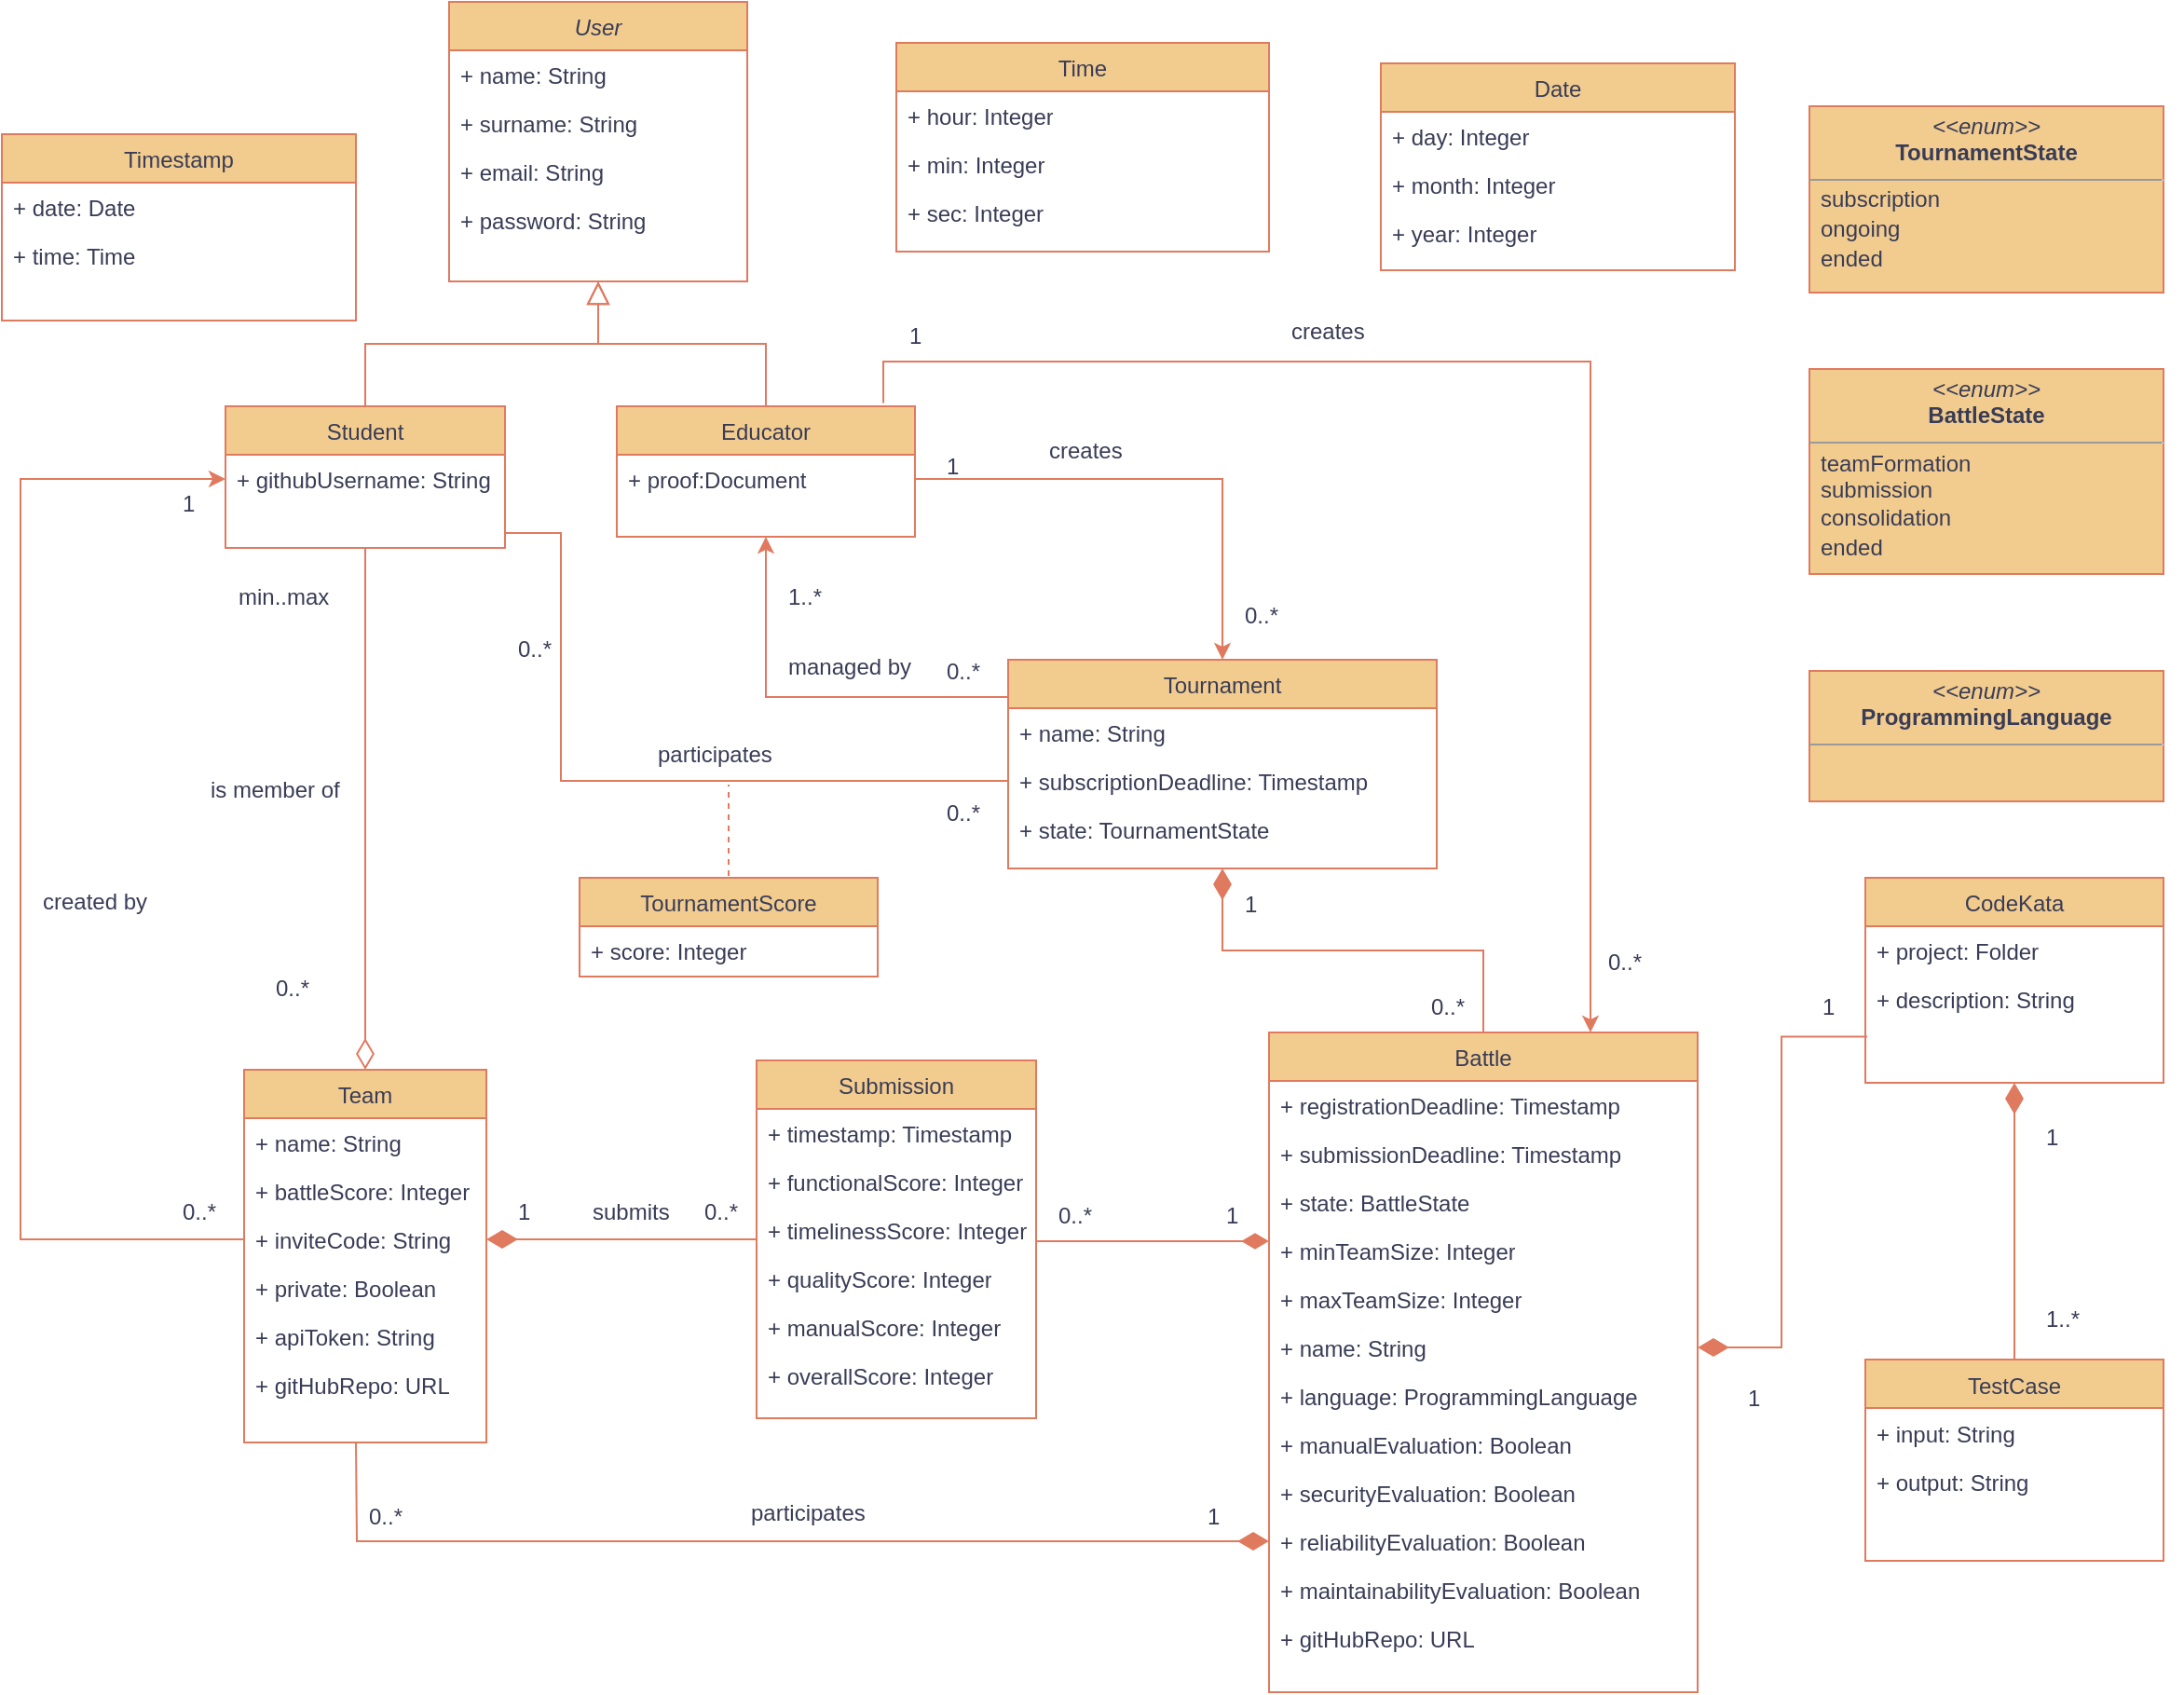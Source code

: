 <mxfile version="22.0.3" type="device">
  <diagram id="C5RBs43oDa-KdzZeNtuy" name="Page-1">
    <mxGraphModel dx="1248" dy="670" grid="1" gridSize="10" guides="1" tooltips="1" connect="1" arrows="1" fold="1" page="1" pageScale="1" pageWidth="1654" pageHeight="2336" background="#ffffff" math="0" shadow="0">
      <root>
        <mxCell id="WIyWlLk6GJQsqaUBKTNV-0" />
        <mxCell id="WIyWlLk6GJQsqaUBKTNV-1" parent="WIyWlLk6GJQsqaUBKTNV-0" />
        <mxCell id="zkfFHV4jXpPFQw0GAbJ--0" value="User" style="swimlane;fontStyle=2;align=center;verticalAlign=top;childLayout=stackLayout;horizontal=1;startSize=26;horizontalStack=0;resizeParent=1;resizeLast=0;collapsible=1;marginBottom=0;rounded=0;shadow=0;strokeWidth=1;labelBackgroundColor=none;whiteSpace=wrap;fillColor=#F2CC8F;strokeColor=#E07A5F;fontColor=#393C56;" parent="WIyWlLk6GJQsqaUBKTNV-1" vertex="1">
          <mxGeometry x="370" y="367" width="160" height="150" as="geometry">
            <mxRectangle x="230" y="140" width="160" height="26" as="alternateBounds" />
          </mxGeometry>
        </mxCell>
        <mxCell id="zkfFHV4jXpPFQw0GAbJ--1" value="+ name: String" style="text;align=left;verticalAlign=top;spacingLeft=4;spacingRight=4;overflow=hidden;rotatable=0;points=[[0,0.5],[1,0.5]];portConstraint=eastwest;labelBackgroundColor=none;rounded=0;whiteSpace=wrap;fontColor=#393C56;" parent="zkfFHV4jXpPFQw0GAbJ--0" vertex="1">
          <mxGeometry y="26" width="160" height="26" as="geometry" />
        </mxCell>
        <mxCell id="GT1y8jVVk9FlQRfYtNGN-99" value="+ surname: String&#xa;" style="text;align=left;verticalAlign=top;spacingLeft=4;spacingRight=4;overflow=hidden;rotatable=0;points=[[0,0.5],[1,0.5]];portConstraint=eastwest;rounded=0;shadow=0;html=0;labelBackgroundColor=none;whiteSpace=wrap;fontColor=#393C56;" parent="zkfFHV4jXpPFQw0GAbJ--0" vertex="1">
          <mxGeometry y="52" width="160" height="26" as="geometry" />
        </mxCell>
        <mxCell id="zkfFHV4jXpPFQw0GAbJ--3" value="+ email: String&#xa;" style="text;align=left;verticalAlign=top;spacingLeft=4;spacingRight=4;overflow=hidden;rotatable=0;points=[[0,0.5],[1,0.5]];portConstraint=eastwest;rounded=0;shadow=0;html=0;labelBackgroundColor=none;whiteSpace=wrap;fontColor=#393C56;" parent="zkfFHV4jXpPFQw0GAbJ--0" vertex="1">
          <mxGeometry y="78" width="160" height="26" as="geometry" />
        </mxCell>
        <mxCell id="GT1y8jVVk9FlQRfYtNGN-100" value="+ password: String&#xa;" style="text;align=left;verticalAlign=top;spacingLeft=4;spacingRight=4;overflow=hidden;rotatable=0;points=[[0,0.5],[1,0.5]];portConstraint=eastwest;rounded=0;shadow=0;html=0;labelBackgroundColor=none;whiteSpace=wrap;fontColor=#393C56;" parent="zkfFHV4jXpPFQw0GAbJ--0" vertex="1">
          <mxGeometry y="104" width="160" height="26" as="geometry" />
        </mxCell>
        <mxCell id="zkfFHV4jXpPFQw0GAbJ--6" value="Student" style="swimlane;fontStyle=0;align=center;verticalAlign=top;childLayout=stackLayout;horizontal=1;startSize=26;horizontalStack=0;resizeParent=1;resizeLast=0;collapsible=1;marginBottom=0;rounded=0;shadow=0;strokeWidth=1;labelBackgroundColor=none;whiteSpace=wrap;fillColor=#F2CC8F;strokeColor=#E07A5F;fontColor=#393C56;" parent="WIyWlLk6GJQsqaUBKTNV-1" vertex="1">
          <mxGeometry x="250" y="584" width="150" height="76" as="geometry">
            <mxRectangle x="130" y="380" width="160" height="26" as="alternateBounds" />
          </mxGeometry>
        </mxCell>
        <mxCell id="GT1y8jVVk9FlQRfYtNGN-57" value="+ githubUsername: String" style="text;align=left;verticalAlign=top;spacingLeft=4;spacingRight=4;overflow=hidden;rotatable=0;points=[[0,0.5],[1,0.5]];portConstraint=eastwest;labelBackgroundColor=none;rounded=0;whiteSpace=wrap;fontColor=#393C56;" parent="zkfFHV4jXpPFQw0GAbJ--6" vertex="1">
          <mxGeometry y="26" width="150" height="26" as="geometry" />
        </mxCell>
        <mxCell id="zkfFHV4jXpPFQw0GAbJ--12" value="" style="endArrow=block;endSize=10;endFill=0;shadow=0;strokeWidth=1;rounded=0;edgeStyle=elbowEdgeStyle;elbow=vertical;labelBackgroundColor=none;fontColor=default;strokeColor=#E07A5F;" parent="WIyWlLk6GJQsqaUBKTNV-1" source="zkfFHV4jXpPFQw0GAbJ--6" target="zkfFHV4jXpPFQw0GAbJ--0" edge="1">
          <mxGeometry width="160" relative="1" as="geometry">
            <mxPoint x="330" y="423" as="sourcePoint" />
            <mxPoint x="330" y="423" as="targetPoint" />
          </mxGeometry>
        </mxCell>
        <mxCell id="zkfFHV4jXpPFQw0GAbJ--13" value="Educator" style="swimlane;fontStyle=0;align=center;verticalAlign=top;childLayout=stackLayout;horizontal=1;startSize=26;horizontalStack=0;resizeParent=1;resizeLast=0;collapsible=1;marginBottom=0;rounded=0;shadow=0;strokeWidth=1;labelBackgroundColor=none;whiteSpace=wrap;fillColor=#F2CC8F;strokeColor=#E07A5F;fontColor=#393C56;" parent="WIyWlLk6GJQsqaUBKTNV-1" vertex="1">
          <mxGeometry x="460" y="584" width="160" height="70" as="geometry">
            <mxRectangle x="340" y="380" width="170" height="26" as="alternateBounds" />
          </mxGeometry>
        </mxCell>
        <mxCell id="GT1y8jVVk9FlQRfYtNGN-120" value="+ proof:Document" style="text;align=left;verticalAlign=top;spacingLeft=4;spacingRight=4;overflow=hidden;rotatable=0;points=[[0,0.5],[1,0.5]];portConstraint=eastwest;labelBackgroundColor=none;rounded=0;whiteSpace=wrap;fontColor=#393C56;" parent="zkfFHV4jXpPFQw0GAbJ--13" vertex="1">
          <mxGeometry y="26" width="160" height="26" as="geometry" />
        </mxCell>
        <mxCell id="zkfFHV4jXpPFQw0GAbJ--16" value="" style="endArrow=block;endSize=10;endFill=0;shadow=0;strokeWidth=1;rounded=0;edgeStyle=elbowEdgeStyle;elbow=vertical;labelBackgroundColor=none;fontColor=default;strokeColor=#E07A5F;" parent="WIyWlLk6GJQsqaUBKTNV-1" source="zkfFHV4jXpPFQw0GAbJ--13" target="zkfFHV4jXpPFQw0GAbJ--0" edge="1">
          <mxGeometry width="160" relative="1" as="geometry">
            <mxPoint x="340" y="593" as="sourcePoint" />
            <mxPoint x="440" y="491" as="targetPoint" />
          </mxGeometry>
        </mxCell>
        <mxCell id="GT1y8jVVk9FlQRfYtNGN-1" value="Timestamp&#xa;" style="swimlane;fontStyle=0;align=center;verticalAlign=top;childLayout=stackLayout;horizontal=1;startSize=26;horizontalStack=0;resizeParent=1;resizeLast=0;collapsible=1;marginBottom=0;rounded=0;shadow=0;strokeWidth=1;labelBackgroundColor=none;whiteSpace=wrap;fillColor=#F2CC8F;strokeColor=#E07A5F;fontColor=#393C56;" parent="WIyWlLk6GJQsqaUBKTNV-1" vertex="1">
          <mxGeometry x="130" y="438" width="190" height="100" as="geometry">
            <mxRectangle x="550" y="140" width="160" height="26" as="alternateBounds" />
          </mxGeometry>
        </mxCell>
        <mxCell id="GT1y8jVVk9FlQRfYtNGN-2" value="+ date: Date" style="text;align=left;verticalAlign=top;spacingLeft=4;spacingRight=4;overflow=hidden;rotatable=0;points=[[0,0.5],[1,0.5]];portConstraint=eastwest;labelBackgroundColor=none;rounded=0;whiteSpace=wrap;fontColor=#393C56;" parent="GT1y8jVVk9FlQRfYtNGN-1" vertex="1">
          <mxGeometry y="26" width="190" height="26" as="geometry" />
        </mxCell>
        <mxCell id="GT1y8jVVk9FlQRfYtNGN-6" value="+ time: Time" style="text;align=left;verticalAlign=top;spacingLeft=4;spacingRight=4;overflow=hidden;rotatable=0;points=[[0,0.5],[1,0.5]];portConstraint=eastwest;rounded=0;shadow=0;html=0;labelBackgroundColor=none;whiteSpace=wrap;fontColor=#393C56;" parent="GT1y8jVVk9FlQRfYtNGN-1" vertex="1">
          <mxGeometry y="52" width="190" height="26" as="geometry" />
        </mxCell>
        <mxCell id="GT1y8jVVk9FlQRfYtNGN-11" value="Tournament" style="swimlane;fontStyle=0;align=center;verticalAlign=top;childLayout=stackLayout;horizontal=1;startSize=26;horizontalStack=0;resizeParent=1;resizeLast=0;collapsible=1;marginBottom=0;rounded=0;shadow=0;strokeWidth=1;labelBackgroundColor=none;whiteSpace=wrap;fillColor=#F2CC8F;strokeColor=#E07A5F;fontColor=#393C56;" parent="WIyWlLk6GJQsqaUBKTNV-1" vertex="1">
          <mxGeometry x="670" y="720" width="230" height="112" as="geometry">
            <mxRectangle x="550" y="140" width="160" height="26" as="alternateBounds" />
          </mxGeometry>
        </mxCell>
        <mxCell id="GT1y8jVVk9FlQRfYtNGN-13" value="+ name: String" style="text;align=left;verticalAlign=top;spacingLeft=4;spacingRight=4;overflow=hidden;rotatable=0;points=[[0,0.5],[1,0.5]];portConstraint=eastwest;rounded=0;shadow=0;html=0;labelBackgroundColor=none;whiteSpace=wrap;fontColor=#393C56;" parent="GT1y8jVVk9FlQRfYtNGN-11" vertex="1">
          <mxGeometry y="26" width="230" height="26" as="geometry" />
        </mxCell>
        <mxCell id="GT1y8jVVk9FlQRfYtNGN-12" value="+ subscriptionDeadline: Timestamp&#xa;" style="text;align=left;verticalAlign=top;spacingLeft=4;spacingRight=4;overflow=hidden;rotatable=0;points=[[0,0.5],[1,0.5]];portConstraint=eastwest;labelBackgroundColor=none;rounded=0;whiteSpace=wrap;fontColor=#393C56;" parent="GT1y8jVVk9FlQRfYtNGN-11" vertex="1">
          <mxGeometry y="52" width="230" height="26" as="geometry" />
        </mxCell>
        <mxCell id="GT1y8jVVk9FlQRfYtNGN-103" value="+ state: TournamentState" style="text;align=left;verticalAlign=top;spacingLeft=4;spacingRight=4;overflow=hidden;rotatable=0;points=[[0,0.5],[1,0.5]];portConstraint=eastwest;rounded=0;shadow=0;html=0;labelBackgroundColor=none;whiteSpace=wrap;fontColor=#393C56;" parent="GT1y8jVVk9FlQRfYtNGN-11" vertex="1">
          <mxGeometry y="78" width="230" height="26" as="geometry" />
        </mxCell>
        <mxCell id="GT1y8jVVk9FlQRfYtNGN-31" value="&lt;p style=&quot;margin:0px;margin-top:4px;text-align:center;&quot;&gt;&lt;i&gt;&amp;lt;&amp;lt;enum&amp;gt;&amp;gt;&lt;/i&gt;&lt;br&gt;&lt;b&gt;TournamentState&lt;/b&gt;&lt;/p&gt;&lt;hr size=&quot;1&quot;&gt;&lt;p style=&quot;margin:0px;margin-left:4px;&quot;&gt;&lt;br&gt;&lt;/p&gt;" style="verticalAlign=top;align=left;overflow=fill;fontSize=12;fontFamily=Helvetica;html=1;whiteSpace=wrap;labelBackgroundColor=none;rounded=0;fillColor=#F2CC8F;strokeColor=#E07A5F;fontColor=#393C56;" parent="WIyWlLk6GJQsqaUBKTNV-1" vertex="1">
          <mxGeometry x="1100" y="423" width="190" height="100" as="geometry" />
        </mxCell>
        <mxCell id="GT1y8jVVk9FlQRfYtNGN-33" value="Battle" style="swimlane;fontStyle=0;align=center;verticalAlign=top;childLayout=stackLayout;horizontal=1;startSize=26;horizontalStack=0;resizeParent=1;resizeLast=0;collapsible=1;marginBottom=0;rounded=0;shadow=0;strokeWidth=1;labelBackgroundColor=none;whiteSpace=wrap;fillColor=#F2CC8F;strokeColor=#E07A5F;fontColor=#393C56;" parent="WIyWlLk6GJQsqaUBKTNV-1" vertex="1">
          <mxGeometry x="810" y="920" width="230" height="354" as="geometry">
            <mxRectangle x="550" y="140" width="160" height="26" as="alternateBounds" />
          </mxGeometry>
        </mxCell>
        <mxCell id="GT1y8jVVk9FlQRfYtNGN-34" value="+ registrationDeadline: Timestamp&#xa;" style="text;align=left;verticalAlign=top;spacingLeft=4;spacingRight=4;overflow=hidden;rotatable=0;points=[[0,0.5],[1,0.5]];portConstraint=eastwest;labelBackgroundColor=none;rounded=0;whiteSpace=wrap;fontColor=#393C56;" parent="GT1y8jVVk9FlQRfYtNGN-33" vertex="1">
          <mxGeometry y="26" width="230" height="26" as="geometry" />
        </mxCell>
        <mxCell id="GT1y8jVVk9FlQRfYtNGN-40" value="+ submissionDeadline: Timestamp&#xa;" style="text;align=left;verticalAlign=top;spacingLeft=4;spacingRight=4;overflow=hidden;rotatable=0;points=[[0,0.5],[1,0.5]];portConstraint=eastwest;labelBackgroundColor=none;rounded=0;whiteSpace=wrap;fontColor=#393C56;" parent="GT1y8jVVk9FlQRfYtNGN-33" vertex="1">
          <mxGeometry y="52" width="230" height="26" as="geometry" />
        </mxCell>
        <mxCell id="GT1y8jVVk9FlQRfYtNGN-102" value="+ state: BattleState" style="text;align=left;verticalAlign=top;spacingLeft=4;spacingRight=4;overflow=hidden;rotatable=0;points=[[0,0.5],[1,0.5]];portConstraint=eastwest;rounded=0;shadow=0;html=0;labelBackgroundColor=none;whiteSpace=wrap;fontColor=#393C56;" parent="GT1y8jVVk9FlQRfYtNGN-33" vertex="1">
          <mxGeometry y="78" width="230" height="26" as="geometry" />
        </mxCell>
        <mxCell id="GT1y8jVVk9FlQRfYtNGN-35" value="+ minTeamSize: Integer&#xa;" style="text;align=left;verticalAlign=top;spacingLeft=4;spacingRight=4;overflow=hidden;rotatable=0;points=[[0,0.5],[1,0.5]];portConstraint=eastwest;rounded=0;shadow=0;html=0;labelBackgroundColor=none;whiteSpace=wrap;fontColor=#393C56;" parent="GT1y8jVVk9FlQRfYtNGN-33" vertex="1">
          <mxGeometry y="104" width="230" height="26" as="geometry" />
        </mxCell>
        <mxCell id="GT1y8jVVk9FlQRfYtNGN-42" value="+ maxTeamSize: Integer" style="text;align=left;verticalAlign=top;spacingLeft=4;spacingRight=4;overflow=hidden;rotatable=0;points=[[0,0.5],[1,0.5]];portConstraint=eastwest;rounded=0;shadow=0;html=0;labelBackgroundColor=none;whiteSpace=wrap;fontColor=#393C56;" parent="GT1y8jVVk9FlQRfYtNGN-33" vertex="1">
          <mxGeometry y="130" width="230" height="26" as="geometry" />
        </mxCell>
        <mxCell id="GT1y8jVVk9FlQRfYtNGN-43" value="+ name: String" style="text;align=left;verticalAlign=top;spacingLeft=4;spacingRight=4;overflow=hidden;rotatable=0;points=[[0,0.5],[1,0.5]];portConstraint=eastwest;rounded=0;shadow=0;html=0;labelBackgroundColor=none;whiteSpace=wrap;fontColor=#393C56;" parent="GT1y8jVVk9FlQRfYtNGN-33" vertex="1">
          <mxGeometry y="156" width="230" height="26" as="geometry" />
        </mxCell>
        <mxCell id="GT1y8jVVk9FlQRfYtNGN-101" value="+ language: ProgrammingLanguage" style="text;align=left;verticalAlign=top;spacingLeft=4;spacingRight=4;overflow=hidden;rotatable=0;points=[[0,0.5],[1,0.5]];portConstraint=eastwest;rounded=0;shadow=0;html=0;labelBackgroundColor=none;whiteSpace=wrap;fontColor=#393C56;" parent="GT1y8jVVk9FlQRfYtNGN-33" vertex="1">
          <mxGeometry y="182" width="230" height="26" as="geometry" />
        </mxCell>
        <mxCell id="GT1y8jVVk9FlQRfYtNGN-88" value="+ manualEvaluation: Boolean" style="text;align=left;verticalAlign=top;spacingLeft=4;spacingRight=4;overflow=hidden;rotatable=0;points=[[0,0.5],[1,0.5]];portConstraint=eastwest;rounded=0;shadow=0;html=0;labelBackgroundColor=none;whiteSpace=wrap;fontColor=#393C56;" parent="GT1y8jVVk9FlQRfYtNGN-33" vertex="1">
          <mxGeometry y="208" width="230" height="26" as="geometry" />
        </mxCell>
        <mxCell id="GT1y8jVVk9FlQRfYtNGN-89" value="+ securityEvaluation: Boolean" style="text;align=left;verticalAlign=top;spacingLeft=4;spacingRight=4;overflow=hidden;rotatable=0;points=[[0,0.5],[1,0.5]];portConstraint=eastwest;rounded=0;shadow=0;html=0;labelBackgroundColor=none;whiteSpace=wrap;fontColor=#393C56;" parent="GT1y8jVVk9FlQRfYtNGN-33" vertex="1">
          <mxGeometry y="234" width="230" height="26" as="geometry" />
        </mxCell>
        <mxCell id="GT1y8jVVk9FlQRfYtNGN-90" value="+ reliabilityEvaluation: Boolean" style="text;align=left;verticalAlign=top;spacingLeft=4;spacingRight=4;overflow=hidden;rotatable=0;points=[[0,0.5],[1,0.5]];portConstraint=eastwest;rounded=0;shadow=0;html=0;labelBackgroundColor=none;whiteSpace=wrap;fontColor=#393C56;" parent="GT1y8jVVk9FlQRfYtNGN-33" vertex="1">
          <mxGeometry y="260" width="230" height="26" as="geometry" />
        </mxCell>
        <mxCell id="GT1y8jVVk9FlQRfYtNGN-91" value="+ maintainabilityEvaluation: Boolean" style="text;align=left;verticalAlign=top;spacingLeft=4;spacingRight=4;overflow=hidden;rotatable=0;points=[[0,0.5],[1,0.5]];portConstraint=eastwest;rounded=0;shadow=0;html=0;labelBackgroundColor=none;whiteSpace=wrap;fontColor=#393C56;" parent="GT1y8jVVk9FlQRfYtNGN-33" vertex="1">
          <mxGeometry y="286" width="230" height="26" as="geometry" />
        </mxCell>
        <mxCell id="GT1y8jVVk9FlQRfYtNGN-145" value="+ gitHubRepo: URL" style="text;align=left;verticalAlign=top;spacingLeft=4;spacingRight=4;overflow=hidden;rotatable=0;points=[[0,0.5],[1,0.5]];portConstraint=eastwest;rounded=0;shadow=0;html=0;labelBackgroundColor=none;whiteSpace=wrap;fontColor=#393C56;" parent="GT1y8jVVk9FlQRfYtNGN-33" vertex="1">
          <mxGeometry y="312" width="230" height="26" as="geometry" />
        </mxCell>
        <mxCell id="GT1y8jVVk9FlQRfYtNGN-38" value="&lt;p style=&quot;margin:0px;margin-top:4px;text-align:center;&quot;&gt;&lt;i&gt;&amp;lt;&amp;lt;enum&amp;gt;&amp;gt;&lt;/i&gt;&lt;br&gt;&lt;b&gt;BattleState&lt;/b&gt;&lt;/p&gt;&lt;hr size=&quot;1&quot;&gt;&lt;p style=&quot;margin:0px;margin-left:4px;&quot;&gt;&lt;br&gt;&lt;/p&gt;" style="verticalAlign=top;align=left;overflow=fill;fontSize=12;fontFamily=Helvetica;html=1;whiteSpace=wrap;labelBackgroundColor=none;rounded=0;fillColor=#F2CC8F;strokeColor=#E07A5F;fontColor=#393C56;" parent="WIyWlLk6GJQsqaUBKTNV-1" vertex="1">
          <mxGeometry x="1100" y="564" width="190" height="110" as="geometry" />
        </mxCell>
        <mxCell id="GT1y8jVVk9FlQRfYtNGN-44" value="" style="endArrow=diamondThin;html=1;rounded=0;entryX=0.5;entryY=1;entryDx=0;entryDy=0;exitX=0.5;exitY=0;exitDx=0;exitDy=0;endFill=1;strokeWidth=1;endSize=14;labelBackgroundColor=none;fontColor=default;edgeStyle=orthogonalEdgeStyle;strokeColor=#E07A5F;" parent="WIyWlLk6GJQsqaUBKTNV-1" source="GT1y8jVVk9FlQRfYtNGN-33" target="GT1y8jVVk9FlQRfYtNGN-11" edge="1">
          <mxGeometry width="50" height="50" relative="1" as="geometry">
            <mxPoint x="890" y="920" as="sourcePoint" />
            <mxPoint x="940" y="870" as="targetPoint" />
          </mxGeometry>
        </mxCell>
        <mxCell id="GT1y8jVVk9FlQRfYtNGN-47" value="" style="endArrow=classic;html=1;rounded=0;exitX=1;exitY=0.5;exitDx=0;exitDy=0;entryX=0.5;entryY=0;entryDx=0;entryDy=0;edgeStyle=orthogonalEdgeStyle;labelBackgroundColor=none;fontColor=default;strokeColor=#E07A5F;" parent="WIyWlLk6GJQsqaUBKTNV-1" source="GT1y8jVVk9FlQRfYtNGN-120" target="GT1y8jVVk9FlQRfYtNGN-11" edge="1">
          <mxGeometry width="50" height="50" relative="1" as="geometry">
            <mxPoint x="620" y="619" as="sourcePoint" />
            <mxPoint x="840" y="600" as="targetPoint" />
          </mxGeometry>
        </mxCell>
        <mxCell id="GT1y8jVVk9FlQRfYtNGN-49" value="" style="endArrow=classic;html=1;rounded=0;entryX=0.5;entryY=1;entryDx=0;entryDy=0;edgeStyle=orthogonalEdgeStyle;labelBackgroundColor=none;fontColor=default;strokeColor=#E07A5F;" parent="WIyWlLk6GJQsqaUBKTNV-1" target="zkfFHV4jXpPFQw0GAbJ--13" edge="1">
          <mxGeometry width="50" height="50" relative="1" as="geometry">
            <mxPoint x="670" y="740" as="sourcePoint" />
            <mxPoint x="840" y="680" as="targetPoint" />
            <Array as="points">
              <mxPoint x="669" y="740" />
              <mxPoint x="540" y="740" />
            </Array>
          </mxGeometry>
        </mxCell>
        <mxCell id="GT1y8jVVk9FlQRfYtNGN-52" value="" style="endArrow=classic;html=1;rounded=0;exitX=0.894;exitY=-0.025;exitDx=0;exitDy=0;entryX=0.75;entryY=0;entryDx=0;entryDy=0;edgeStyle=orthogonalEdgeStyle;labelBackgroundColor=none;fontColor=default;exitPerimeter=0;strokeColor=#E07A5F;" parent="WIyWlLk6GJQsqaUBKTNV-1" source="zkfFHV4jXpPFQw0GAbJ--13" target="GT1y8jVVk9FlQRfYtNGN-33" edge="1">
          <mxGeometry width="50" height="50" relative="1" as="geometry">
            <mxPoint x="720" y="580" as="sourcePoint" />
            <mxPoint x="890" y="915" as="targetPoint" />
            <Array as="points">
              <mxPoint x="603" y="560" />
              <mxPoint x="983" y="560" />
            </Array>
          </mxGeometry>
        </mxCell>
        <mxCell id="GT1y8jVVk9FlQRfYtNGN-56" value="Team" style="swimlane;fontStyle=0;align=center;verticalAlign=top;childLayout=stackLayout;horizontal=1;startSize=26;horizontalStack=0;resizeParent=1;resizeLast=0;collapsible=1;marginBottom=0;rounded=0;shadow=0;strokeWidth=1;labelBackgroundColor=none;whiteSpace=wrap;fillColor=#F2CC8F;strokeColor=#E07A5F;fontColor=#393C56;" parent="WIyWlLk6GJQsqaUBKTNV-1" vertex="1">
          <mxGeometry x="260" y="940" width="130" height="200" as="geometry">
            <mxRectangle x="130" y="380" width="160" height="26" as="alternateBounds" />
          </mxGeometry>
        </mxCell>
        <mxCell id="GT1y8jVVk9FlQRfYtNGN-121" value="+ name: String&#xa;" style="text;align=left;verticalAlign=top;spacingLeft=4;spacingRight=4;overflow=hidden;rotatable=0;points=[[0,0.5],[1,0.5]];portConstraint=eastwest;labelBackgroundColor=none;rounded=0;whiteSpace=wrap;fontColor=#393C56;" parent="GT1y8jVVk9FlQRfYtNGN-56" vertex="1">
          <mxGeometry y="26" width="130" height="26" as="geometry" />
        </mxCell>
        <mxCell id="GT1y8jVVk9FlQRfYtNGN-66" value="+ battleScore: Integer&#xa;" style="text;align=left;verticalAlign=top;spacingLeft=4;spacingRight=4;overflow=hidden;rotatable=0;points=[[0,0.5],[1,0.5]];portConstraint=eastwest;labelBackgroundColor=none;rounded=0;whiteSpace=wrap;fontColor=#393C56;" parent="GT1y8jVVk9FlQRfYtNGN-56" vertex="1">
          <mxGeometry y="52" width="130" height="26" as="geometry" />
        </mxCell>
        <mxCell id="GT1y8jVVk9FlQRfYtNGN-77" value="+ inviteCode: String&#xa;" style="text;align=left;verticalAlign=top;spacingLeft=4;spacingRight=4;overflow=hidden;rotatable=0;points=[[0,0.5],[1,0.5]];portConstraint=eastwest;labelBackgroundColor=none;rounded=0;whiteSpace=wrap;fontColor=#393C56;" parent="GT1y8jVVk9FlQRfYtNGN-56" vertex="1">
          <mxGeometry y="78" width="130" height="26" as="geometry" />
        </mxCell>
        <mxCell id="GT1y8jVVk9FlQRfYtNGN-119" value="+ private: Boolean&#xa;" style="text;align=left;verticalAlign=top;spacingLeft=4;spacingRight=4;overflow=hidden;rotatable=0;points=[[0,0.5],[1,0.5]];portConstraint=eastwest;labelBackgroundColor=none;rounded=0;whiteSpace=wrap;fontColor=#393C56;" parent="GT1y8jVVk9FlQRfYtNGN-56" vertex="1">
          <mxGeometry y="104" width="130" height="26" as="geometry" />
        </mxCell>
        <mxCell id="GT1y8jVVk9FlQRfYtNGN-146" value="+ apiToken: String&#xa;" style="text;align=left;verticalAlign=top;spacingLeft=4;spacingRight=4;overflow=hidden;rotatable=0;points=[[0,0.5],[1,0.5]];portConstraint=eastwest;labelBackgroundColor=none;rounded=0;whiteSpace=wrap;fontColor=#393C56;" parent="GT1y8jVVk9FlQRfYtNGN-56" vertex="1">
          <mxGeometry y="130" width="130" height="26" as="geometry" />
        </mxCell>
        <mxCell id="9OOjFQrGmiCDlHkftcT1-0" value="+ gitHubRepo: URL" style="text;align=left;verticalAlign=top;spacingLeft=4;spacingRight=4;overflow=hidden;rotatable=0;points=[[0,0.5],[1,0.5]];portConstraint=eastwest;rounded=0;shadow=0;html=0;labelBackgroundColor=none;whiteSpace=wrap;fontColor=#393C56;" parent="GT1y8jVVk9FlQRfYtNGN-56" vertex="1">
          <mxGeometry y="156" width="130" height="26" as="geometry" />
        </mxCell>
        <mxCell id="GT1y8jVVk9FlQRfYtNGN-59" value="" style="endArrow=none;html=1;rounded=0;exitX=0.5;exitY=0;exitDx=0;exitDy=0;entryX=0.5;entryY=1;entryDx=0;entryDy=0;endFill=0;startArrow=diamondThin;startFill=0;targetPerimeterSpacing=0;startSize=14;labelBackgroundColor=none;fontColor=default;strokeColor=#E07A5F;" parent="WIyWlLk6GJQsqaUBKTNV-1" source="GT1y8jVVk9FlQRfYtNGN-56" target="zkfFHV4jXpPFQw0GAbJ--6" edge="1">
          <mxGeometry width="50" height="50" relative="1" as="geometry">
            <mxPoint x="700" y="880" as="sourcePoint" />
            <mxPoint x="750" y="830" as="targetPoint" />
          </mxGeometry>
        </mxCell>
        <mxCell id="GT1y8jVVk9FlQRfYtNGN-63" value="" style="endArrow=diamondThin;html=1;rounded=0;entryX=0;entryY=0.5;entryDx=0;entryDy=0;endFill=1;strokeWidth=1;endSize=14;edgeStyle=orthogonalEdgeStyle;labelBackgroundColor=none;fontColor=default;strokeColor=#E07A5F;" parent="WIyWlLk6GJQsqaUBKTNV-1" target="GT1y8jVVk9FlQRfYtNGN-90" edge="1">
          <mxGeometry width="50" height="50" relative="1" as="geometry">
            <mxPoint x="320" y="1140" as="sourcePoint" />
            <mxPoint x="722.76" y="1206.468" as="targetPoint" />
          </mxGeometry>
        </mxCell>
        <mxCell id="GT1y8jVVk9FlQRfYtNGN-68" value="Submission" style="swimlane;fontStyle=0;align=center;verticalAlign=top;childLayout=stackLayout;horizontal=1;startSize=26;horizontalStack=0;resizeParent=1;resizeLast=0;collapsible=1;marginBottom=0;rounded=0;shadow=0;strokeWidth=1;labelBackgroundColor=none;whiteSpace=wrap;fillColor=#F2CC8F;strokeColor=#E07A5F;fontColor=#393C56;" parent="WIyWlLk6GJQsqaUBKTNV-1" vertex="1">
          <mxGeometry x="535" y="935" width="150" height="192" as="geometry">
            <mxRectangle x="130" y="380" width="160" height="26" as="alternateBounds" />
          </mxGeometry>
        </mxCell>
        <mxCell id="GT1y8jVVk9FlQRfYtNGN-96" value="+ timestamp: Timestamp&#xa;&#xa;" style="text;align=left;verticalAlign=top;spacingLeft=4;spacingRight=4;overflow=hidden;rotatable=0;points=[[0,0.5],[1,0.5]];portConstraint=eastwest;labelBackgroundColor=none;rounded=0;whiteSpace=wrap;fontColor=#393C56;" parent="GT1y8jVVk9FlQRfYtNGN-68" vertex="1">
          <mxGeometry y="26" width="150" height="26" as="geometry" />
        </mxCell>
        <mxCell id="GT1y8jVVk9FlQRfYtNGN-92" value="+ functionalScore: Integer&#xa;&#xa;" style="text;align=left;verticalAlign=top;spacingLeft=4;spacingRight=4;overflow=hidden;rotatable=0;points=[[0,0.5],[1,0.5]];portConstraint=eastwest;labelBackgroundColor=none;rounded=0;whiteSpace=wrap;fontColor=#393C56;" parent="GT1y8jVVk9FlQRfYtNGN-68" vertex="1">
          <mxGeometry y="52" width="150" height="26" as="geometry" />
        </mxCell>
        <mxCell id="GT1y8jVVk9FlQRfYtNGN-93" value="+ timelinessScore: Integer&#xa;&#xa;" style="text;align=left;verticalAlign=top;spacingLeft=4;spacingRight=4;overflow=hidden;rotatable=0;points=[[0,0.5],[1,0.5]];portConstraint=eastwest;labelBackgroundColor=none;rounded=0;whiteSpace=wrap;fontColor=#393C56;" parent="GT1y8jVVk9FlQRfYtNGN-68" vertex="1">
          <mxGeometry y="78" width="150" height="26" as="geometry" />
        </mxCell>
        <mxCell id="GT1y8jVVk9FlQRfYtNGN-94" value="+ qualityScore: Integer&#xa;&#xa;" style="text;align=left;verticalAlign=top;spacingLeft=4;spacingRight=4;overflow=hidden;rotatable=0;points=[[0,0.5],[1,0.5]];portConstraint=eastwest;labelBackgroundColor=none;rounded=0;whiteSpace=wrap;fontColor=#393C56;" parent="GT1y8jVVk9FlQRfYtNGN-68" vertex="1">
          <mxGeometry y="104" width="150" height="26" as="geometry" />
        </mxCell>
        <mxCell id="GT1y8jVVk9FlQRfYtNGN-95" value="+ manualScore: Integer&#xa;&#xa;" style="text;align=left;verticalAlign=top;spacingLeft=4;spacingRight=4;overflow=hidden;rotatable=0;points=[[0,0.5],[1,0.5]];portConstraint=eastwest;labelBackgroundColor=none;rounded=0;whiteSpace=wrap;fontColor=#393C56;" parent="GT1y8jVVk9FlQRfYtNGN-68" vertex="1">
          <mxGeometry y="130" width="150" height="26" as="geometry" />
        </mxCell>
        <mxCell id="7MAcOek5LcR8Uj5xpBZH-0" value="+ overallScore: Integer&#xa;&#xa;" style="text;align=left;verticalAlign=top;spacingLeft=4;spacingRight=4;overflow=hidden;rotatable=0;points=[[0,0.5],[1,0.5]];portConstraint=eastwest;labelBackgroundColor=none;rounded=0;whiteSpace=wrap;fontColor=#393C56;" parent="GT1y8jVVk9FlQRfYtNGN-68" vertex="1">
          <mxGeometry y="156" width="150" height="26" as="geometry" />
        </mxCell>
        <mxCell id="GT1y8jVVk9FlQRfYtNGN-72" value="" style="endArrow=none;html=1;rounded=0;exitX=1;exitY=0.5;exitDx=0;exitDy=0;entryX=0;entryY=0.5;entryDx=0;entryDy=0;startArrow=diamondThin;startFill=1;endSize=6;startSize=14;labelBackgroundColor=none;fontColor=default;endFill=0;strokeColor=#E07A5F;" parent="WIyWlLk6GJQsqaUBKTNV-1" source="GT1y8jVVk9FlQRfYtNGN-77" target="GT1y8jVVk9FlQRfYtNGN-68" edge="1">
          <mxGeometry width="50" height="50" relative="1" as="geometry">
            <mxPoint x="660" y="1050" as="sourcePoint" />
            <mxPoint x="710" y="1000" as="targetPoint" />
          </mxGeometry>
        </mxCell>
        <mxCell id="GT1y8jVVk9FlQRfYtNGN-73" value="" style="endArrow=diamondThin;html=1;rounded=0;exitX=1;exitY=0.5;exitDx=0;exitDy=0;labelBackgroundColor=none;fontColor=default;endFill=1;endSize=12;edgeStyle=orthogonalEdgeStyle;strokeColor=#E07A5F;" parent="WIyWlLk6GJQsqaUBKTNV-1" edge="1">
          <mxGeometry width="50" height="50" relative="1" as="geometry">
            <mxPoint x="685" y="1042" as="sourcePoint" />
            <mxPoint x="810" y="1032" as="targetPoint" />
            <Array as="points">
              <mxPoint x="685" y="1032" />
              <mxPoint x="810" y="1032" />
            </Array>
          </mxGeometry>
        </mxCell>
        <mxCell id="GT1y8jVVk9FlQRfYtNGN-75" value="0..*" style="resizable=0;align=left;verticalAlign=bottom;labelBackgroundColor=none;fontSize=12;rounded=0;fillColor=#F2CC8F;strokeColor=#E07A5F;fontColor=#393C56;" parent="WIyWlLk6GJQsqaUBKTNV-1" connectable="0" vertex="1">
          <mxGeometry x="250" y="890" as="geometry">
            <mxPoint x="25" y="15" as="offset" />
          </mxGeometry>
        </mxCell>
        <mxCell id="GT1y8jVVk9FlQRfYtNGN-76" value="min..max" style="resizable=0;align=left;verticalAlign=bottom;labelBackgroundColor=none;fontSize=12;rounded=0;fillColor=#F2CC8F;strokeColor=#E07A5F;fontColor=#393C56;" parent="WIyWlLk6GJQsqaUBKTNV-1" connectable="0" vertex="1">
          <mxGeometry x="230" y="680" as="geometry">
            <mxPoint x="25" y="15" as="offset" />
          </mxGeometry>
        </mxCell>
        <mxCell id="GT1y8jVVk9FlQRfYtNGN-78" value="" style="endArrow=classic;html=1;rounded=0;exitX=0;exitY=0.5;exitDx=0;exitDy=0;edgeStyle=orthogonalEdgeStyle;labelBackgroundColor=none;fontColor=default;entryX=0;entryY=0.5;entryDx=0;entryDy=0;strokeColor=#E07A5F;" parent="WIyWlLk6GJQsqaUBKTNV-1" source="GT1y8jVVk9FlQRfYtNGN-77" target="GT1y8jVVk9FlQRfYtNGN-57" edge="1">
          <mxGeometry width="50" height="50" relative="1" as="geometry">
            <mxPoint x="660" y="930" as="sourcePoint" />
            <mxPoint x="90" y="630" as="targetPoint" />
            <Array as="points">
              <mxPoint x="140" y="1031" />
              <mxPoint x="140" y="623" />
            </Array>
          </mxGeometry>
        </mxCell>
        <mxCell id="GT1y8jVVk9FlQRfYtNGN-79" value="&lt;div style=&quot;text-align: center;&quot;&gt;&lt;span style=&quot;background-color: initial;&quot;&gt;created by&lt;/span&gt;&lt;/div&gt;" style="text;whiteSpace=wrap;html=1;labelBackgroundColor=none;rounded=0;fontColor=#393C56;" parent="WIyWlLk6GJQsqaUBKTNV-1" vertex="1">
          <mxGeometry x="150" y="836" width="80" height="40" as="geometry" />
        </mxCell>
        <mxCell id="GT1y8jVVk9FlQRfYtNGN-81" value="TestCase" style="swimlane;fontStyle=0;align=center;verticalAlign=top;childLayout=stackLayout;horizontal=1;startSize=26;horizontalStack=0;resizeParent=1;resizeLast=0;collapsible=1;marginBottom=0;rounded=0;shadow=0;strokeWidth=1;labelBackgroundColor=none;whiteSpace=wrap;fillColor=#F2CC8F;strokeColor=#E07A5F;fontColor=#393C56;" parent="WIyWlLk6GJQsqaUBKTNV-1" vertex="1">
          <mxGeometry x="1130" y="1095.53" width="160" height="108" as="geometry">
            <mxRectangle x="130" y="380" width="160" height="26" as="alternateBounds" />
          </mxGeometry>
        </mxCell>
        <mxCell id="GT1y8jVVk9FlQRfYtNGN-85" value="+ input: String" style="text;align=left;verticalAlign=top;spacingLeft=4;spacingRight=4;overflow=hidden;rotatable=0;points=[[0,0.5],[1,0.5]];portConstraint=eastwest;rounded=0;shadow=0;html=0;labelBackgroundColor=none;whiteSpace=wrap;fontColor=#393C56;" parent="GT1y8jVVk9FlQRfYtNGN-81" vertex="1">
          <mxGeometry y="26" width="160" height="26" as="geometry" />
        </mxCell>
        <mxCell id="GT1y8jVVk9FlQRfYtNGN-86" value="+ output: String" style="text;align=left;verticalAlign=top;spacingLeft=4;spacingRight=4;overflow=hidden;rotatable=0;points=[[0,0.5],[1,0.5]];portConstraint=eastwest;rounded=0;shadow=0;html=0;labelBackgroundColor=none;whiteSpace=wrap;fontColor=#393C56;" parent="GT1y8jVVk9FlQRfYtNGN-81" vertex="1">
          <mxGeometry y="52" width="160" height="26" as="geometry" />
        </mxCell>
        <mxCell id="GT1y8jVVk9FlQRfYtNGN-82" value="&lt;div style=&quot;text-align: left;&quot;&gt;&lt;br&gt;&lt;/div&gt;" style="text;html=1;align=center;verticalAlign=middle;resizable=0;points=[];autosize=1;strokeColor=none;fillColor=none;labelBackgroundColor=none;rounded=0;fontColor=#393C56;" parent="GT1y8jVVk9FlQRfYtNGN-81" vertex="1">
          <mxGeometry y="78" width="160" height="30" as="geometry" />
        </mxCell>
        <mxCell id="GT1y8jVVk9FlQRfYtNGN-87" value="" style="endArrow=none;html=1;rounded=0;exitX=1;exitY=0.5;exitDx=0;exitDy=0;entryX=0.006;entryY=0.242;entryDx=0;entryDy=0;edgeStyle=orthogonalEdgeStyle;startArrow=diamondThin;startFill=1;startSize=14;labelBackgroundColor=none;fontColor=default;entryPerimeter=0;strokeColor=#E07A5F;" parent="WIyWlLk6GJQsqaUBKTNV-1" source="GT1y8jVVk9FlQRfYtNGN-43" target="GT1y8jVVk9FlQRfYtNGN-108" edge="1">
          <mxGeometry width="50" height="50" relative="1" as="geometry">
            <mxPoint x="660" y="1050" as="sourcePoint" />
            <mxPoint x="710" y="1000" as="targetPoint" />
          </mxGeometry>
        </mxCell>
        <mxCell id="GT1y8jVVk9FlQRfYtNGN-104" value="&lt;p style=&quot;margin:0px;margin-top:4px;text-align:center;&quot;&gt;&lt;i&gt;&amp;lt;&amp;lt;enum&amp;gt;&amp;gt;&lt;/i&gt;&lt;br&gt;&lt;b&gt;ProgrammingLanguage&lt;/b&gt;&lt;/p&gt;&lt;hr size=&quot;1&quot;&gt;&lt;p style=&quot;margin:0px;margin-left:4px;&quot;&gt;&lt;br&gt;&lt;/p&gt;" style="verticalAlign=top;align=left;overflow=fill;fontSize=12;fontFamily=Helvetica;html=1;whiteSpace=wrap;labelBackgroundColor=none;rounded=0;fillColor=#F2CC8F;strokeColor=#E07A5F;fontColor=#393C56;" parent="WIyWlLk6GJQsqaUBKTNV-1" vertex="1">
          <mxGeometry x="1100" y="726" width="190" height="70" as="geometry" />
        </mxCell>
        <mxCell id="GT1y8jVVk9FlQRfYtNGN-105" value="CodeKata" style="swimlane;fontStyle=0;align=center;verticalAlign=top;childLayout=stackLayout;horizontal=1;startSize=26;horizontalStack=0;resizeParent=1;resizeLast=0;collapsible=1;marginBottom=0;rounded=0;shadow=0;strokeWidth=1;labelBackgroundColor=none;whiteSpace=wrap;fillColor=#F2CC8F;strokeColor=#E07A5F;fontColor=#393C56;" parent="WIyWlLk6GJQsqaUBKTNV-1" vertex="1">
          <mxGeometry x="1130" y="837" width="160" height="110" as="geometry">
            <mxRectangle x="130" y="380" width="160" height="26" as="alternateBounds" />
          </mxGeometry>
        </mxCell>
        <mxCell id="GT1y8jVVk9FlQRfYtNGN-97" value="+ project: Folder" style="text;align=left;verticalAlign=top;spacingLeft=4;spacingRight=4;overflow=hidden;rotatable=0;points=[[0,0.5],[1,0.5]];portConstraint=eastwest;rounded=0;shadow=0;html=0;labelBackgroundColor=none;whiteSpace=wrap;fontColor=#393C56;" parent="GT1y8jVVk9FlQRfYtNGN-105" vertex="1">
          <mxGeometry y="26" width="160" height="26" as="geometry" />
        </mxCell>
        <mxCell id="GT1y8jVVk9FlQRfYtNGN-80" value="+ description: String" style="text;align=left;verticalAlign=top;spacingLeft=4;spacingRight=4;overflow=hidden;rotatable=0;points=[[0,0.5],[1,0.5]];portConstraint=eastwest;rounded=0;shadow=0;html=0;labelBackgroundColor=none;whiteSpace=wrap;fontColor=#393C56;" parent="GT1y8jVVk9FlQRfYtNGN-105" vertex="1">
          <mxGeometry y="52" width="160" height="26" as="geometry" />
        </mxCell>
        <mxCell id="GT1y8jVVk9FlQRfYtNGN-108" value="&lt;div style=&quot;text-align: left;&quot;&gt;&lt;br&gt;&lt;/div&gt;" style="text;html=1;align=center;verticalAlign=middle;resizable=0;points=[];autosize=1;strokeColor=none;fillColor=none;labelBackgroundColor=none;rounded=0;fontColor=#393C56;" parent="GT1y8jVVk9FlQRfYtNGN-105" vertex="1">
          <mxGeometry y="78" width="160" height="30" as="geometry" />
        </mxCell>
        <mxCell id="GT1y8jVVk9FlQRfYtNGN-110" value="" style="endArrow=none;html=1;rounded=0;exitX=0.5;exitY=1;exitDx=0;exitDy=0;entryX=0.5;entryY=0;entryDx=0;entryDy=0;endFill=0;startArrow=diamondThin;startFill=1;startSize=14;edgeStyle=orthogonalEdgeStyle;labelBackgroundColor=none;fontColor=default;strokeColor=#E07A5F;" parent="WIyWlLk6GJQsqaUBKTNV-1" source="GT1y8jVVk9FlQRfYtNGN-105" target="GT1y8jVVk9FlQRfYtNGN-81" edge="1">
          <mxGeometry width="50" height="50" relative="1" as="geometry">
            <mxPoint x="790" y="1100" as="sourcePoint" />
            <mxPoint x="840" y="1050" as="targetPoint" />
            <Array as="points" />
          </mxGeometry>
        </mxCell>
        <mxCell id="GT1y8jVVk9FlQRfYtNGN-112" value="TournamentScore" style="swimlane;fontStyle=0;align=center;verticalAlign=top;childLayout=stackLayout;horizontal=1;startSize=26;horizontalStack=0;resizeParent=1;resizeLast=0;collapsible=1;marginBottom=0;rounded=0;shadow=0;strokeWidth=1;labelBackgroundColor=none;whiteSpace=wrap;fillColor=#F2CC8F;strokeColor=#E07A5F;fontColor=#393C56;" parent="WIyWlLk6GJQsqaUBKTNV-1" vertex="1">
          <mxGeometry x="440" y="837" width="160" height="53" as="geometry">
            <mxRectangle x="130" y="380" width="160" height="26" as="alternateBounds" />
          </mxGeometry>
        </mxCell>
        <mxCell id="GT1y8jVVk9FlQRfYtNGN-118" value="+ score: Integer" style="text;align=left;verticalAlign=top;spacingLeft=4;spacingRight=4;overflow=hidden;rotatable=0;points=[[0,0.5],[1,0.5]];portConstraint=eastwest;labelBackgroundColor=none;rounded=0;whiteSpace=wrap;fontColor=#393C56;" parent="GT1y8jVVk9FlQRfYtNGN-112" vertex="1">
          <mxGeometry y="26" width="160" height="26" as="geometry" />
        </mxCell>
        <mxCell id="GT1y8jVVk9FlQRfYtNGN-124" value="" style="endArrow=none;html=1;rounded=0;exitX=1;exitY=0.5;exitDx=0;exitDy=0;entryX=0;entryY=0.5;entryDx=0;entryDy=0;edgeStyle=orthogonalEdgeStyle;labelBackgroundColor=none;fontColor=default;strokeColor=#E07A5F;" parent="WIyWlLk6GJQsqaUBKTNV-1" source="zkfFHV4jXpPFQw0GAbJ--6" target="GT1y8jVVk9FlQRfYtNGN-12" edge="1">
          <mxGeometry width="50" height="50" relative="1" as="geometry">
            <mxPoint x="520" y="830" as="sourcePoint" />
            <mxPoint x="570" y="780" as="targetPoint" />
            <Array as="points">
              <mxPoint x="430" y="652" />
              <mxPoint x="430" y="785" />
            </Array>
          </mxGeometry>
        </mxCell>
        <mxCell id="GT1y8jVVk9FlQRfYtNGN-125" value="" style="endArrow=none;dashed=1;html=1;rounded=0;edgeStyle=orthogonalEdgeStyle;exitX=0.5;exitY=0;exitDx=0;exitDy=0;labelBackgroundColor=none;fontColor=default;strokeColor=#E07A5F;" parent="WIyWlLk6GJQsqaUBKTNV-1" edge="1">
          <mxGeometry width="50" height="50" relative="1" as="geometry">
            <mxPoint x="520" y="836" as="sourcePoint" />
            <mxPoint x="520" y="787" as="targetPoint" />
          </mxGeometry>
        </mxCell>
        <mxCell id="GT1y8jVVk9FlQRfYtNGN-127" value="Date" style="swimlane;fontStyle=0;align=center;verticalAlign=top;childLayout=stackLayout;horizontal=1;startSize=26;horizontalStack=0;resizeParent=1;resizeLast=0;collapsible=1;marginBottom=0;rounded=0;shadow=0;strokeWidth=1;labelBackgroundColor=none;whiteSpace=wrap;fillColor=#F2CC8F;strokeColor=#E07A5F;fontColor=#393C56;" parent="WIyWlLk6GJQsqaUBKTNV-1" vertex="1">
          <mxGeometry x="870" y="400" width="190" height="111" as="geometry">
            <mxRectangle x="550" y="140" width="160" height="26" as="alternateBounds" />
          </mxGeometry>
        </mxCell>
        <mxCell id="GT1y8jVVk9FlQRfYtNGN-128" value="+ day: Integer" style="text;align=left;verticalAlign=top;spacingLeft=4;spacingRight=4;overflow=hidden;rotatable=0;points=[[0,0.5],[1,0.5]];portConstraint=eastwest;labelBackgroundColor=none;rounded=0;whiteSpace=wrap;fontColor=#393C56;" parent="GT1y8jVVk9FlQRfYtNGN-127" vertex="1">
          <mxGeometry y="26" width="190" height="26" as="geometry" />
        </mxCell>
        <mxCell id="GT1y8jVVk9FlQRfYtNGN-129" value="+ month: Integer" style="text;align=left;verticalAlign=top;spacingLeft=4;spacingRight=4;overflow=hidden;rotatable=0;points=[[0,0.5],[1,0.5]];portConstraint=eastwest;rounded=0;shadow=0;html=0;labelBackgroundColor=none;whiteSpace=wrap;fontColor=#393C56;" parent="GT1y8jVVk9FlQRfYtNGN-127" vertex="1">
          <mxGeometry y="52" width="190" height="26" as="geometry" />
        </mxCell>
        <mxCell id="GT1y8jVVk9FlQRfYtNGN-135" value="+ year: Integer" style="text;align=left;verticalAlign=top;spacingLeft=4;spacingRight=4;overflow=hidden;rotatable=0;points=[[0,0.5],[1,0.5]];portConstraint=eastwest;rounded=0;shadow=0;html=0;labelBackgroundColor=none;whiteSpace=wrap;fontColor=#393C56;" parent="GT1y8jVVk9FlQRfYtNGN-127" vertex="1">
          <mxGeometry y="78" width="190" height="26" as="geometry" />
        </mxCell>
        <mxCell id="GT1y8jVVk9FlQRfYtNGN-131" value="Time" style="swimlane;fontStyle=0;align=center;verticalAlign=top;childLayout=stackLayout;horizontal=1;startSize=26;horizontalStack=0;resizeParent=1;resizeLast=0;collapsible=1;marginBottom=0;rounded=0;shadow=0;strokeWidth=1;labelBackgroundColor=none;whiteSpace=wrap;fillColor=#F2CC8F;strokeColor=#E07A5F;fontColor=#393C56;" parent="WIyWlLk6GJQsqaUBKTNV-1" vertex="1">
          <mxGeometry x="610" y="389" width="200" height="112" as="geometry">
            <mxRectangle x="550" y="140" width="160" height="26" as="alternateBounds" />
          </mxGeometry>
        </mxCell>
        <mxCell id="GT1y8jVVk9FlQRfYtNGN-132" value="+ hour: Integer" style="text;align=left;verticalAlign=top;spacingLeft=4;spacingRight=4;overflow=hidden;rotatable=0;points=[[0,0.5],[1,0.5]];portConstraint=eastwest;labelBackgroundColor=none;rounded=0;whiteSpace=wrap;fontColor=#393C56;" parent="GT1y8jVVk9FlQRfYtNGN-131" vertex="1">
          <mxGeometry y="26" width="200" height="26" as="geometry" />
        </mxCell>
        <mxCell id="GT1y8jVVk9FlQRfYtNGN-133" value="+ min: Integer" style="text;align=left;verticalAlign=top;spacingLeft=4;spacingRight=4;overflow=hidden;rotatable=0;points=[[0,0.5],[1,0.5]];portConstraint=eastwest;rounded=0;shadow=0;html=0;labelBackgroundColor=none;whiteSpace=wrap;fontColor=#393C56;" parent="GT1y8jVVk9FlQRfYtNGN-131" vertex="1">
          <mxGeometry y="52" width="200" height="26" as="geometry" />
        </mxCell>
        <mxCell id="GT1y8jVVk9FlQRfYtNGN-136" value="+ sec: Integer" style="text;align=left;verticalAlign=top;spacingLeft=4;spacingRight=4;overflow=hidden;rotatable=0;points=[[0,0.5],[1,0.5]];portConstraint=eastwest;rounded=0;shadow=0;html=0;labelBackgroundColor=none;whiteSpace=wrap;fontColor=#393C56;" parent="GT1y8jVVk9FlQRfYtNGN-131" vertex="1">
          <mxGeometry y="78" width="200" height="26" as="geometry" />
        </mxCell>
        <mxCell id="GT1y8jVVk9FlQRfYtNGN-137" value="subscription" style="text;align=left;verticalAlign=top;spacingLeft=4;spacingRight=4;overflow=hidden;rotatable=0;points=[[0,0.5],[1,0.5]];portConstraint=eastwest;rounded=0;shadow=0;html=0;labelBackgroundColor=none;whiteSpace=wrap;fontColor=#393C56;" parent="WIyWlLk6GJQsqaUBKTNV-1" vertex="1">
          <mxGeometry x="1100" y="459" width="200" height="26" as="geometry" />
        </mxCell>
        <mxCell id="GT1y8jVVk9FlQRfYtNGN-138" value="ongoing" style="text;align=left;verticalAlign=top;spacingLeft=4;spacingRight=4;overflow=hidden;rotatable=0;points=[[0,0.5],[1,0.5]];portConstraint=eastwest;rounded=0;shadow=0;html=0;labelBackgroundColor=none;whiteSpace=wrap;fontColor=#393C56;" parent="WIyWlLk6GJQsqaUBKTNV-1" vertex="1">
          <mxGeometry x="1100" y="475" width="200" height="26" as="geometry" />
        </mxCell>
        <mxCell id="GT1y8jVVk9FlQRfYtNGN-139" value="ended" style="text;align=left;verticalAlign=top;spacingLeft=4;spacingRight=4;overflow=hidden;rotatable=0;points=[[0,0.5],[1,0.5]];portConstraint=eastwest;rounded=0;shadow=0;html=0;labelBackgroundColor=none;whiteSpace=wrap;fontColor=#393C56;" parent="WIyWlLk6GJQsqaUBKTNV-1" vertex="1">
          <mxGeometry x="1100" y="491" width="200" height="26" as="geometry" />
        </mxCell>
        <mxCell id="GT1y8jVVk9FlQRfYtNGN-140" value="teamFormation" style="text;align=left;verticalAlign=top;spacingLeft=4;spacingRight=4;overflow=hidden;rotatable=0;points=[[0,0.5],[1,0.5]];portConstraint=eastwest;rounded=0;shadow=0;html=0;labelBackgroundColor=none;whiteSpace=wrap;fontColor=#393C56;" parent="WIyWlLk6GJQsqaUBKTNV-1" vertex="1">
          <mxGeometry x="1100" y="601" width="200" height="26" as="geometry" />
        </mxCell>
        <mxCell id="GT1y8jVVk9FlQRfYtNGN-141" value="submission" style="text;align=left;verticalAlign=top;spacingLeft=4;spacingRight=4;overflow=hidden;rotatable=0;points=[[0,0.5],[1,0.5]];portConstraint=eastwest;rounded=0;shadow=0;html=0;labelBackgroundColor=none;whiteSpace=wrap;fontColor=#393C56;" parent="WIyWlLk6GJQsqaUBKTNV-1" vertex="1">
          <mxGeometry x="1100" y="615" width="200" height="26" as="geometry" />
        </mxCell>
        <mxCell id="GT1y8jVVk9FlQRfYtNGN-142" value="consolidation" style="text;align=left;verticalAlign=top;spacingLeft=4;spacingRight=4;overflow=hidden;rotatable=0;points=[[0,0.5],[1,0.5]];portConstraint=eastwest;rounded=0;shadow=0;html=0;labelBackgroundColor=none;whiteSpace=wrap;fontColor=#393C56;" parent="WIyWlLk6GJQsqaUBKTNV-1" vertex="1">
          <mxGeometry x="1100" y="630" width="200" height="26" as="geometry" />
        </mxCell>
        <mxCell id="GT1y8jVVk9FlQRfYtNGN-143" value="ended" style="text;align=left;verticalAlign=top;spacingLeft=4;spacingRight=4;overflow=hidden;rotatable=0;points=[[0,0.5],[1,0.5]];portConstraint=eastwest;rounded=0;shadow=0;html=0;labelBackgroundColor=none;whiteSpace=wrap;fontColor=#393C56;" parent="WIyWlLk6GJQsqaUBKTNV-1" vertex="1">
          <mxGeometry x="1100" y="646" width="200" height="25" as="geometry" />
        </mxCell>
        <mxCell id="S5qSxVdkUJufSWSQ6L44-0" value="&lt;div style=&quot;text-align: center;&quot;&gt;is member of&lt;br&gt;&lt;/div&gt;" style="text;whiteSpace=wrap;html=1;labelBackgroundColor=none;rounded=0;fontColor=#393C56;" parent="WIyWlLk6GJQsqaUBKTNV-1" vertex="1">
          <mxGeometry x="240" y="776" width="80" height="40" as="geometry" />
        </mxCell>
        <mxCell id="S5qSxVdkUJufSWSQ6L44-1" value="0..*" style="resizable=0;align=left;verticalAlign=bottom;labelBackgroundColor=none;fontSize=12;rounded=0;fillColor=#F2CC8F;strokeColor=#E07A5F;fontColor=#393C56;" parent="WIyWlLk6GJQsqaUBKTNV-1" connectable="0" vertex="1">
          <mxGeometry x="200" y="1010" as="geometry">
            <mxPoint x="25" y="15" as="offset" />
          </mxGeometry>
        </mxCell>
        <mxCell id="S5qSxVdkUJufSWSQ6L44-2" value="0..*" style="resizable=0;align=left;verticalAlign=bottom;labelBackgroundColor=none;fontSize=12;rounded=0;fillColor=#F2CC8F;strokeColor=#E07A5F;fontColor=#393C56;" parent="WIyWlLk6GJQsqaUBKTNV-1" connectable="0" vertex="1">
          <mxGeometry x="300" y="1173.53" as="geometry">
            <mxPoint x="25" y="15" as="offset" />
          </mxGeometry>
        </mxCell>
        <mxCell id="S5qSxVdkUJufSWSQ6L44-3" value="0..*" style="resizable=0;align=left;verticalAlign=bottom;labelBackgroundColor=none;fontSize=12;rounded=0;fillColor=#F2CC8F;strokeColor=#E07A5F;fontColor=#393C56;" parent="WIyWlLk6GJQsqaUBKTNV-1" connectable="0" vertex="1">
          <mxGeometry x="480" y="1010" as="geometry">
            <mxPoint x="25" y="15" as="offset" />
          </mxGeometry>
        </mxCell>
        <mxCell id="S5qSxVdkUJufSWSQ6L44-4" value="0..*" style="resizable=0;align=left;verticalAlign=bottom;labelBackgroundColor=none;fontSize=12;rounded=0;fillColor=#F2CC8F;strokeColor=#E07A5F;fontColor=#393C56;" parent="WIyWlLk6GJQsqaUBKTNV-1" connectable="0" vertex="1">
          <mxGeometry x="670" y="1012" as="geometry">
            <mxPoint x="25" y="15" as="offset" />
          </mxGeometry>
        </mxCell>
        <mxCell id="S5qSxVdkUJufSWSQ6L44-5" value="0..*" style="resizable=0;align=left;verticalAlign=bottom;labelBackgroundColor=none;fontSize=12;rounded=0;fillColor=#F2CC8F;strokeColor=#E07A5F;fontColor=#393C56;" parent="WIyWlLk6GJQsqaUBKTNV-1" connectable="0" vertex="1">
          <mxGeometry x="870" y="900" as="geometry">
            <mxPoint x="25" y="15" as="offset" />
          </mxGeometry>
        </mxCell>
        <mxCell id="S5qSxVdkUJufSWSQ6L44-6" value="0..*" style="resizable=0;align=left;verticalAlign=bottom;labelBackgroundColor=none;fontSize=12;rounded=0;fillColor=#F2CC8F;strokeColor=#E07A5F;fontColor=#393C56;" parent="WIyWlLk6GJQsqaUBKTNV-1" connectable="0" vertex="1">
          <mxGeometry x="965" y="876" as="geometry">
            <mxPoint x="25" y="15" as="offset" />
          </mxGeometry>
        </mxCell>
        <mxCell id="S5qSxVdkUJufSWSQ6L44-7" value="0..*" style="resizable=0;align=left;verticalAlign=bottom;labelBackgroundColor=none;fontSize=12;rounded=0;fillColor=#F2CC8F;strokeColor=#E07A5F;fontColor=#393C56;" parent="WIyWlLk6GJQsqaUBKTNV-1" connectable="0" vertex="1">
          <mxGeometry x="610" y="796" as="geometry">
            <mxPoint x="25" y="15" as="offset" />
          </mxGeometry>
        </mxCell>
        <mxCell id="S5qSxVdkUJufSWSQ6L44-8" value="0..*" style="resizable=0;align=left;verticalAlign=bottom;labelBackgroundColor=none;fontSize=12;rounded=0;fillColor=#F2CC8F;strokeColor=#E07A5F;fontColor=#393C56;" parent="WIyWlLk6GJQsqaUBKTNV-1" connectable="0" vertex="1">
          <mxGeometry x="610" y="720" as="geometry">
            <mxPoint x="25" y="15" as="offset" />
          </mxGeometry>
        </mxCell>
        <mxCell id="S5qSxVdkUJufSWSQ6L44-9" value="0..*" style="resizable=0;align=left;verticalAlign=bottom;labelBackgroundColor=none;fontSize=12;rounded=0;fillColor=#F2CC8F;strokeColor=#E07A5F;fontColor=#393C56;" parent="WIyWlLk6GJQsqaUBKTNV-1" connectable="0" vertex="1">
          <mxGeometry x="770" y="690" as="geometry">
            <mxPoint x="25" y="15" as="offset" />
          </mxGeometry>
        </mxCell>
        <mxCell id="S5qSxVdkUJufSWSQ6L44-10" value="1" style="resizable=0;align=left;verticalAlign=bottom;labelBackgroundColor=none;fontSize=12;rounded=0;fillColor=#F2CC8F;strokeColor=#E07A5F;fontColor=#393C56;" parent="WIyWlLk6GJQsqaUBKTNV-1" connectable="0" vertex="1">
          <mxGeometry x="590" y="540" as="geometry">
            <mxPoint x="25" y="15" as="offset" />
          </mxGeometry>
        </mxCell>
        <mxCell id="S5qSxVdkUJufSWSQ6L44-11" value="1" style="resizable=0;align=left;verticalAlign=bottom;labelBackgroundColor=none;fontSize=12;rounded=0;fillColor=#F2CC8F;strokeColor=#E07A5F;fontColor=#393C56;" parent="WIyWlLk6GJQsqaUBKTNV-1" connectable="0" vertex="1">
          <mxGeometry x="610" y="610" as="geometry">
            <mxPoint x="25" y="15" as="offset" />
          </mxGeometry>
        </mxCell>
        <mxCell id="S5qSxVdkUJufSWSQ6L44-12" value="1" style="resizable=0;align=left;verticalAlign=bottom;labelBackgroundColor=none;fontSize=12;rounded=0;fillColor=#F2CC8F;strokeColor=#E07A5F;fontColor=#393C56;" parent="WIyWlLk6GJQsqaUBKTNV-1" connectable="0" vertex="1">
          <mxGeometry x="770" y="845" as="geometry">
            <mxPoint x="25" y="15" as="offset" />
          </mxGeometry>
        </mxCell>
        <mxCell id="S5qSxVdkUJufSWSQ6L44-13" value="1" style="resizable=0;align=left;verticalAlign=bottom;labelBackgroundColor=none;fontSize=12;rounded=0;fillColor=#F2CC8F;strokeColor=#E07A5F;fontColor=#393C56;" parent="WIyWlLk6GJQsqaUBKTNV-1" connectable="0" vertex="1">
          <mxGeometry x="1200" y="970" as="geometry">
            <mxPoint x="25" y="15" as="offset" />
          </mxGeometry>
        </mxCell>
        <mxCell id="S5qSxVdkUJufSWSQ6L44-14" value="1" style="resizable=0;align=left;verticalAlign=bottom;labelBackgroundColor=none;fontSize=12;rounded=0;fillColor=#F2CC8F;strokeColor=#E07A5F;fontColor=#393C56;" parent="WIyWlLk6GJQsqaUBKTNV-1" connectable="0" vertex="1">
          <mxGeometry x="1080" y="900" as="geometry">
            <mxPoint x="25" y="15" as="offset" />
          </mxGeometry>
        </mxCell>
        <mxCell id="S5qSxVdkUJufSWSQ6L44-15" value="1" style="resizable=0;align=left;verticalAlign=bottom;labelBackgroundColor=none;fontSize=12;rounded=0;fillColor=#F2CC8F;strokeColor=#E07A5F;fontColor=#393C56;" parent="WIyWlLk6GJQsqaUBKTNV-1" connectable="0" vertex="1">
          <mxGeometry x="1040" y="1110" as="geometry">
            <mxPoint x="25" y="15" as="offset" />
          </mxGeometry>
        </mxCell>
        <mxCell id="S5qSxVdkUJufSWSQ6L44-16" value="1" style="resizable=0;align=left;verticalAlign=bottom;labelBackgroundColor=none;fontSize=12;rounded=0;fillColor=#F2CC8F;strokeColor=#E07A5F;fontColor=#393C56;" parent="WIyWlLk6GJQsqaUBKTNV-1" connectable="0" vertex="1">
          <mxGeometry x="760" y="1012" as="geometry">
            <mxPoint x="25" y="15" as="offset" />
          </mxGeometry>
        </mxCell>
        <mxCell id="S5qSxVdkUJufSWSQ6L44-17" value="1" style="resizable=0;align=left;verticalAlign=bottom;labelBackgroundColor=none;fontSize=12;rounded=0;fillColor=#F2CC8F;strokeColor=#E07A5F;fontColor=#393C56;" parent="WIyWlLk6GJQsqaUBKTNV-1" connectable="0" vertex="1">
          <mxGeometry x="750" y="1173.53" as="geometry">
            <mxPoint x="25" y="15" as="offset" />
          </mxGeometry>
        </mxCell>
        <mxCell id="S5qSxVdkUJufSWSQ6L44-18" value="1" style="resizable=0;align=left;verticalAlign=bottom;labelBackgroundColor=none;fontSize=12;rounded=0;fillColor=#F2CC8F;strokeColor=#E07A5F;fontColor=#393C56;" parent="WIyWlLk6GJQsqaUBKTNV-1" connectable="0" vertex="1">
          <mxGeometry x="380" y="1010" as="geometry">
            <mxPoint x="25" y="15" as="offset" />
          </mxGeometry>
        </mxCell>
        <mxCell id="S5qSxVdkUJufSWSQ6L44-19" value="1" style="resizable=0;align=left;verticalAlign=bottom;labelBackgroundColor=none;fontSize=12;rounded=0;fillColor=#F2CC8F;strokeColor=#E07A5F;fontColor=#393C56;" parent="WIyWlLk6GJQsqaUBKTNV-1" connectable="0" vertex="1">
          <mxGeometry x="200" y="630" as="geometry">
            <mxPoint x="25" y="15" as="offset" />
          </mxGeometry>
        </mxCell>
        <mxCell id="S5qSxVdkUJufSWSQ6L44-20" value="1..*" style="resizable=0;align=left;verticalAlign=bottom;labelBackgroundColor=none;fontSize=12;rounded=0;fillColor=#F2CC8F;strokeColor=#E07A5F;fontColor=#393C56;" parent="WIyWlLk6GJQsqaUBKTNV-1" connectable="0" vertex="1">
          <mxGeometry x="1200" y="1067.53" as="geometry">
            <mxPoint x="25" y="15" as="offset" />
          </mxGeometry>
        </mxCell>
        <mxCell id="S5qSxVdkUJufSWSQ6L44-21" value="0..*" style="resizable=0;align=left;verticalAlign=bottom;labelBackgroundColor=none;fontSize=12;rounded=0;fillColor=#F2CC8F;strokeColor=#E07A5F;fontColor=#393C56;" parent="WIyWlLk6GJQsqaUBKTNV-1" connectable="0" vertex="1">
          <mxGeometry x="380" y="708" as="geometry">
            <mxPoint x="25" y="15" as="offset" />
          </mxGeometry>
        </mxCell>
        <mxCell id="S5qSxVdkUJufSWSQ6L44-26" value="submits" style="resizable=0;align=left;verticalAlign=bottom;labelBackgroundColor=none;fontSize=12;rounded=0;fillColor=#F2CC8F;strokeColor=#E07A5F;fontColor=#393C56;" parent="WIyWlLk6GJQsqaUBKTNV-1" connectable="0" vertex="1">
          <mxGeometry x="420" y="1010" as="geometry">
            <mxPoint x="25" y="15" as="offset" />
          </mxGeometry>
        </mxCell>
        <mxCell id="S5qSxVdkUJufSWSQ6L44-27" value="participates" style="text;whiteSpace=wrap;html=1;labelBackgroundColor=none;fontColor=#393C56;" parent="WIyWlLk6GJQsqaUBKTNV-1" vertex="1">
          <mxGeometry x="530" y="1163.53" width="70" height="40" as="geometry" />
        </mxCell>
        <mxCell id="S5qSxVdkUJufSWSQ6L44-28" value="participates" style="text;whiteSpace=wrap;html=1;labelBackgroundColor=none;fontColor=#393C56;" parent="WIyWlLk6GJQsqaUBKTNV-1" vertex="1">
          <mxGeometry x="480" y="757" width="90" height="40" as="geometry" />
        </mxCell>
        <mxCell id="S5qSxVdkUJufSWSQ6L44-29" value="managed by" style="text;whiteSpace=wrap;html=1;labelBackgroundColor=none;fontColor=#393C56;" parent="WIyWlLk6GJQsqaUBKTNV-1" vertex="1">
          <mxGeometry x="550" y="710" width="90" height="40" as="geometry" />
        </mxCell>
        <mxCell id="S5qSxVdkUJufSWSQ6L44-30" value="creates" style="text;whiteSpace=wrap;html=1;labelBackgroundColor=none;fontColor=#393C56;" parent="WIyWlLk6GJQsqaUBKTNV-1" vertex="1">
          <mxGeometry x="690" y="594" width="100" height="40" as="geometry" />
        </mxCell>
        <mxCell id="S5qSxVdkUJufSWSQ6L44-32" value="1..*" style="resizable=0;align=left;verticalAlign=bottom;labelBackgroundColor=none;fontSize=12;rounded=0;fillColor=#F2CC8F;strokeColor=#E07A5F;fontColor=#393C56;" parent="WIyWlLk6GJQsqaUBKTNV-1" connectable="0" vertex="1">
          <mxGeometry x="525" y="680" as="geometry">
            <mxPoint x="25" y="15" as="offset" />
          </mxGeometry>
        </mxCell>
        <mxCell id="S5qSxVdkUJufSWSQ6L44-33" value="creates" style="text;whiteSpace=wrap;html=1;labelBackgroundColor=none;fontColor=#393C56;" parent="WIyWlLk6GJQsqaUBKTNV-1" vertex="1">
          <mxGeometry x="820" y="530" width="100" height="40" as="geometry" />
        </mxCell>
      </root>
    </mxGraphModel>
  </diagram>
</mxfile>
